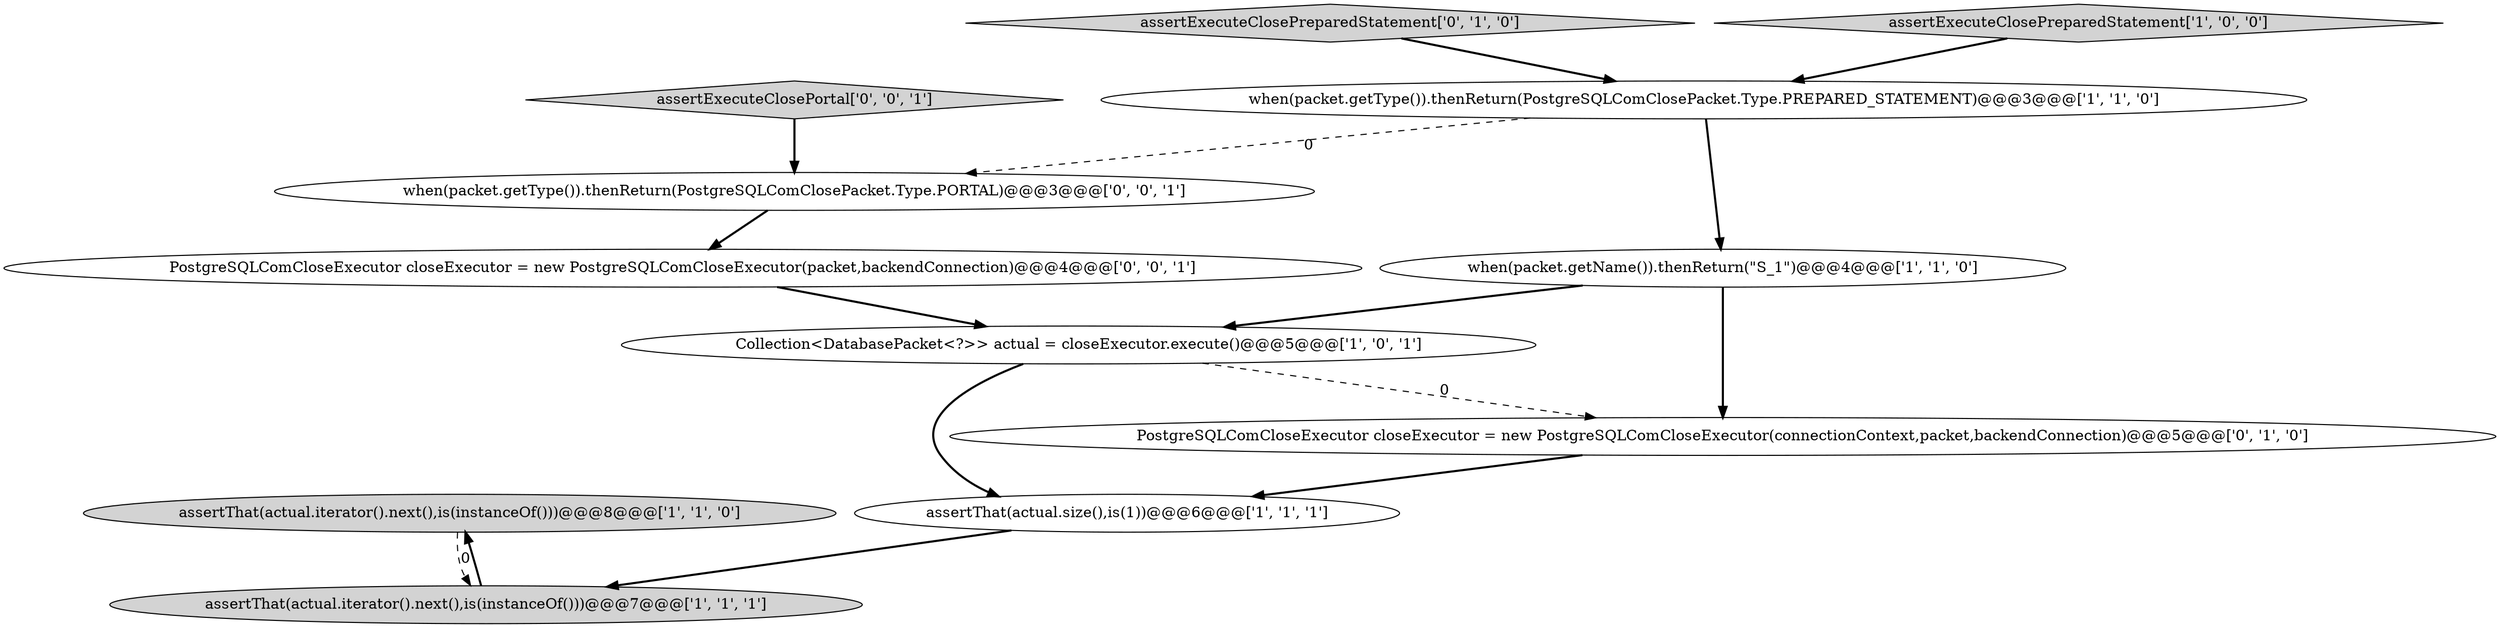 digraph {
1 [style = filled, label = "assertThat(actual.iterator().next(),is(instanceOf()))@@@8@@@['1', '1', '0']", fillcolor = lightgray, shape = ellipse image = "AAA0AAABBB1BBB"];
9 [style = filled, label = "assertExecuteClosePortal['0', '0', '1']", fillcolor = lightgray, shape = diamond image = "AAA0AAABBB3BBB"];
2 [style = filled, label = "assertThat(actual.size(),is(1))@@@6@@@['1', '1', '1']", fillcolor = white, shape = ellipse image = "AAA0AAABBB1BBB"];
4 [style = filled, label = "when(packet.getType()).thenReturn(PostgreSQLComClosePacket.Type.PREPARED_STATEMENT)@@@3@@@['1', '1', '0']", fillcolor = white, shape = ellipse image = "AAA0AAABBB1BBB"];
8 [style = filled, label = "assertExecuteClosePreparedStatement['0', '1', '0']", fillcolor = lightgray, shape = diamond image = "AAA0AAABBB2BBB"];
6 [style = filled, label = "when(packet.getName()).thenReturn(\"S_1\")@@@4@@@['1', '1', '0']", fillcolor = white, shape = ellipse image = "AAA0AAABBB1BBB"];
7 [style = filled, label = "PostgreSQLComCloseExecutor closeExecutor = new PostgreSQLComCloseExecutor(connectionContext,packet,backendConnection)@@@5@@@['0', '1', '0']", fillcolor = white, shape = ellipse image = "AAA1AAABBB2BBB"];
5 [style = filled, label = "assertExecuteClosePreparedStatement['1', '0', '0']", fillcolor = lightgray, shape = diamond image = "AAA0AAABBB1BBB"];
0 [style = filled, label = "Collection<DatabasePacket<?>> actual = closeExecutor.execute()@@@5@@@['1', '0', '1']", fillcolor = white, shape = ellipse image = "AAA0AAABBB1BBB"];
11 [style = filled, label = "PostgreSQLComCloseExecutor closeExecutor = new PostgreSQLComCloseExecutor(packet,backendConnection)@@@4@@@['0', '0', '1']", fillcolor = white, shape = ellipse image = "AAA0AAABBB3BBB"];
10 [style = filled, label = "when(packet.getType()).thenReturn(PostgreSQLComClosePacket.Type.PORTAL)@@@3@@@['0', '0', '1']", fillcolor = white, shape = ellipse image = "AAA0AAABBB3BBB"];
3 [style = filled, label = "assertThat(actual.iterator().next(),is(instanceOf()))@@@7@@@['1', '1', '1']", fillcolor = lightgray, shape = ellipse image = "AAA0AAABBB1BBB"];
6->0 [style = bold, label=""];
4->10 [style = dashed, label="0"];
1->3 [style = dashed, label="0"];
11->0 [style = bold, label=""];
4->6 [style = bold, label=""];
0->7 [style = dashed, label="0"];
0->2 [style = bold, label=""];
6->7 [style = bold, label=""];
10->11 [style = bold, label=""];
8->4 [style = bold, label=""];
5->4 [style = bold, label=""];
3->1 [style = bold, label=""];
9->10 [style = bold, label=""];
2->3 [style = bold, label=""];
7->2 [style = bold, label=""];
}
